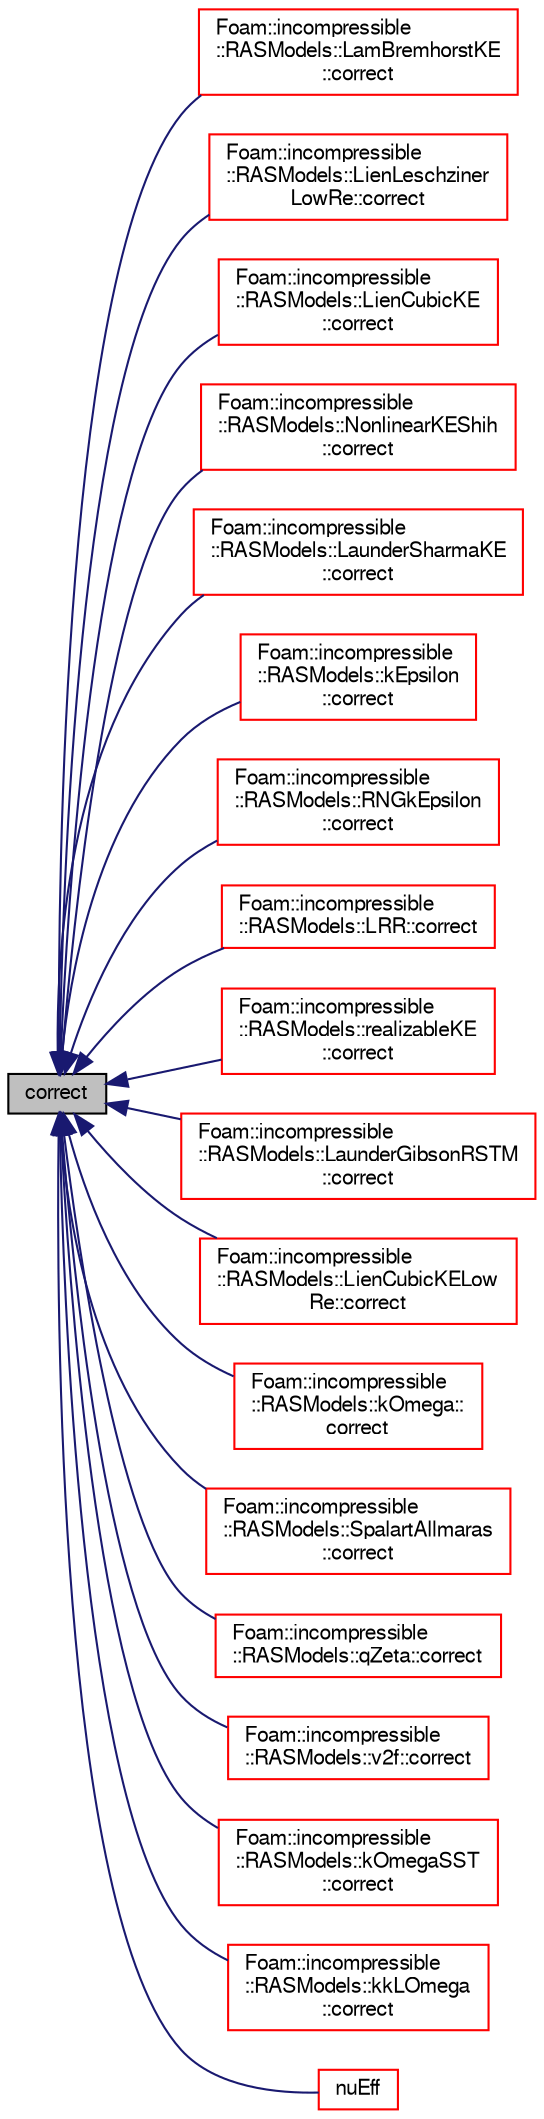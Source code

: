 digraph "correct"
{
  bgcolor="transparent";
  edge [fontname="FreeSans",fontsize="10",labelfontname="FreeSans",labelfontsize="10"];
  node [fontname="FreeSans",fontsize="10",shape=record];
  rankdir="LR";
  Node1535 [label="correct",height=0.2,width=0.4,color="black", fillcolor="grey75", style="filled", fontcolor="black"];
  Node1535 -> Node1536 [dir="back",color="midnightblue",fontsize="10",style="solid",fontname="FreeSans"];
  Node1536 [label="Foam::incompressible\l::RASModels::LamBremhorstKE\l::correct",height=0.2,width=0.4,color="red",URL="$a31034.html#a3ae44b28050c3aa494c1d8e18cf618c1",tooltip="Solve the turbulence equations and correct the turbulence viscosity. "];
  Node1535 -> Node1538 [dir="back",color="midnightblue",fontsize="10",style="solid",fontname="FreeSans"];
  Node1538 [label="Foam::incompressible\l::RASModels::LienLeschziner\lLowRe::correct",height=0.2,width=0.4,color="red",URL="$a31058.html#a3ae44b28050c3aa494c1d8e18cf618c1",tooltip="Solve the turbulence equations and correct the turbulence viscosity. "];
  Node1535 -> Node1540 [dir="back",color="midnightblue",fontsize="10",style="solid",fontname="FreeSans"];
  Node1540 [label="Foam::incompressible\l::RASModels::LienCubicKE\l::correct",height=0.2,width=0.4,color="red",URL="$a31050.html#a3ae44b28050c3aa494c1d8e18cf618c1",tooltip="Solve the turbulence equations and correct the turbulence viscosity. "];
  Node1535 -> Node1542 [dir="back",color="midnightblue",fontsize="10",style="solid",fontname="FreeSans"];
  Node1542 [label="Foam::incompressible\l::RASModels::NonlinearKEShih\l::correct",height=0.2,width=0.4,color="red",URL="$a31066.html#a3ae44b28050c3aa494c1d8e18cf618c1",tooltip="Solve the turbulence equations and correct the turbulence viscosity. "];
  Node1535 -> Node1544 [dir="back",color="midnightblue",fontsize="10",style="solid",fontname="FreeSans"];
  Node1544 [label="Foam::incompressible\l::RASModels::LaunderSharmaKE\l::correct",height=0.2,width=0.4,color="red",URL="$a31046.html#a3ae44b28050c3aa494c1d8e18cf618c1",tooltip="Solve the turbulence equations and correct the turbulence viscosity. "];
  Node1535 -> Node1546 [dir="back",color="midnightblue",fontsize="10",style="solid",fontname="FreeSans"];
  Node1546 [label="Foam::incompressible\l::RASModels::kEpsilon\l::correct",height=0.2,width=0.4,color="red",URL="$a31018.html#a3ae44b28050c3aa494c1d8e18cf618c1",tooltip="Solve the turbulence equations and correct the turbulence viscosity. "];
  Node1535 -> Node1548 [dir="back",color="midnightblue",fontsize="10",style="solid",fontname="FreeSans"];
  Node1548 [label="Foam::incompressible\l::RASModels::RNGkEpsilon\l::correct",height=0.2,width=0.4,color="red",URL="$a31082.html#a3ae44b28050c3aa494c1d8e18cf618c1",tooltip="Solve the turbulence equations and correct the turbulence viscosity. "];
  Node1535 -> Node1550 [dir="back",color="midnightblue",fontsize="10",style="solid",fontname="FreeSans"];
  Node1550 [label="Foam::incompressible\l::RASModels::LRR::correct",height=0.2,width=0.4,color="red",URL="$a31062.html#a3ae44b28050c3aa494c1d8e18cf618c1",tooltip="Solve the turbulence equations and correct the turbulence viscosity. "];
  Node1535 -> Node1552 [dir="back",color="midnightblue",fontsize="10",style="solid",fontname="FreeSans"];
  Node1552 [label="Foam::incompressible\l::RASModels::realizableKE\l::correct",height=0.2,width=0.4,color="red",URL="$a31078.html#a3ae44b28050c3aa494c1d8e18cf618c1",tooltip="Solve the turbulence equations and correct the turbulence viscosity. "];
  Node1535 -> Node1554 [dir="back",color="midnightblue",fontsize="10",style="solid",fontname="FreeSans"];
  Node1554 [label="Foam::incompressible\l::RASModels::LaunderGibsonRSTM\l::correct",height=0.2,width=0.4,color="red",URL="$a31042.html#a3ae44b28050c3aa494c1d8e18cf618c1",tooltip="Solve the turbulence equations and correct the turbulence viscosity. "];
  Node1535 -> Node1556 [dir="back",color="midnightblue",fontsize="10",style="solid",fontname="FreeSans"];
  Node1556 [label="Foam::incompressible\l::RASModels::LienCubicKELow\lRe::correct",height=0.2,width=0.4,color="red",URL="$a31054.html#a3ae44b28050c3aa494c1d8e18cf618c1",tooltip="Solve the turbulence equations and correct the turbulence viscosity. "];
  Node1535 -> Node1558 [dir="back",color="midnightblue",fontsize="10",style="solid",fontname="FreeSans"];
  Node1558 [label="Foam::incompressible\l::RASModels::kOmega::\lcorrect",height=0.2,width=0.4,color="red",URL="$a31026.html#a3ae44b28050c3aa494c1d8e18cf618c1",tooltip="Solve the turbulence equations and correct the turbulence viscosity. "];
  Node1535 -> Node1560 [dir="back",color="midnightblue",fontsize="10",style="solid",fontname="FreeSans"];
  Node1560 [label="Foam::incompressible\l::RASModels::SpalartAllmaras\l::correct",height=0.2,width=0.4,color="red",URL="$a31086.html#a3ae44b28050c3aa494c1d8e18cf618c1",tooltip="Solve the turbulence equations and correct the turbulence viscosity. "];
  Node1535 -> Node1563 [dir="back",color="midnightblue",fontsize="10",style="solid",fontname="FreeSans"];
  Node1563 [label="Foam::incompressible\l::RASModels::qZeta::correct",height=0.2,width=0.4,color="red",URL="$a31070.html#a3ae44b28050c3aa494c1d8e18cf618c1",tooltip="Solve the turbulence equations and correct the turbulence viscosity. "];
  Node1535 -> Node1565 [dir="back",color="midnightblue",fontsize="10",style="solid",fontname="FreeSans"];
  Node1565 [label="Foam::incompressible\l::RASModels::v2f::correct",height=0.2,width=0.4,color="red",URL="$a31090.html#a3ae44b28050c3aa494c1d8e18cf618c1",tooltip="Solve the turbulence equations and correct the turbulence viscosity. "];
  Node1535 -> Node1567 [dir="back",color="midnightblue",fontsize="10",style="solid",fontname="FreeSans"];
  Node1567 [label="Foam::incompressible\l::RASModels::kOmegaSST\l::correct",height=0.2,width=0.4,color="red",URL="$a31030.html#a3ae44b28050c3aa494c1d8e18cf618c1",tooltip="Solve the turbulence equations and correct the turbulence viscosity. "];
  Node1535 -> Node1569 [dir="back",color="midnightblue",fontsize="10",style="solid",fontname="FreeSans"];
  Node1569 [label="Foam::incompressible\l::RASModels::kkLOmega\l::correct",height=0.2,width=0.4,color="red",URL="$a31022.html#a3ae44b28050c3aa494c1d8e18cf618c1",tooltip="Solve the turbulence equations and correct the turbulence viscosity. "];
  Node1535 -> Node1571 [dir="back",color="midnightblue",fontsize="10",style="solid",fontname="FreeSans"];
  Node1571 [label="nuEff",height=0.2,width=0.4,color="red",URL="$a31074.html#a253447ded10e8fc7fceccbbea00f98ad",tooltip="Return the effective viscosity. "];
}
